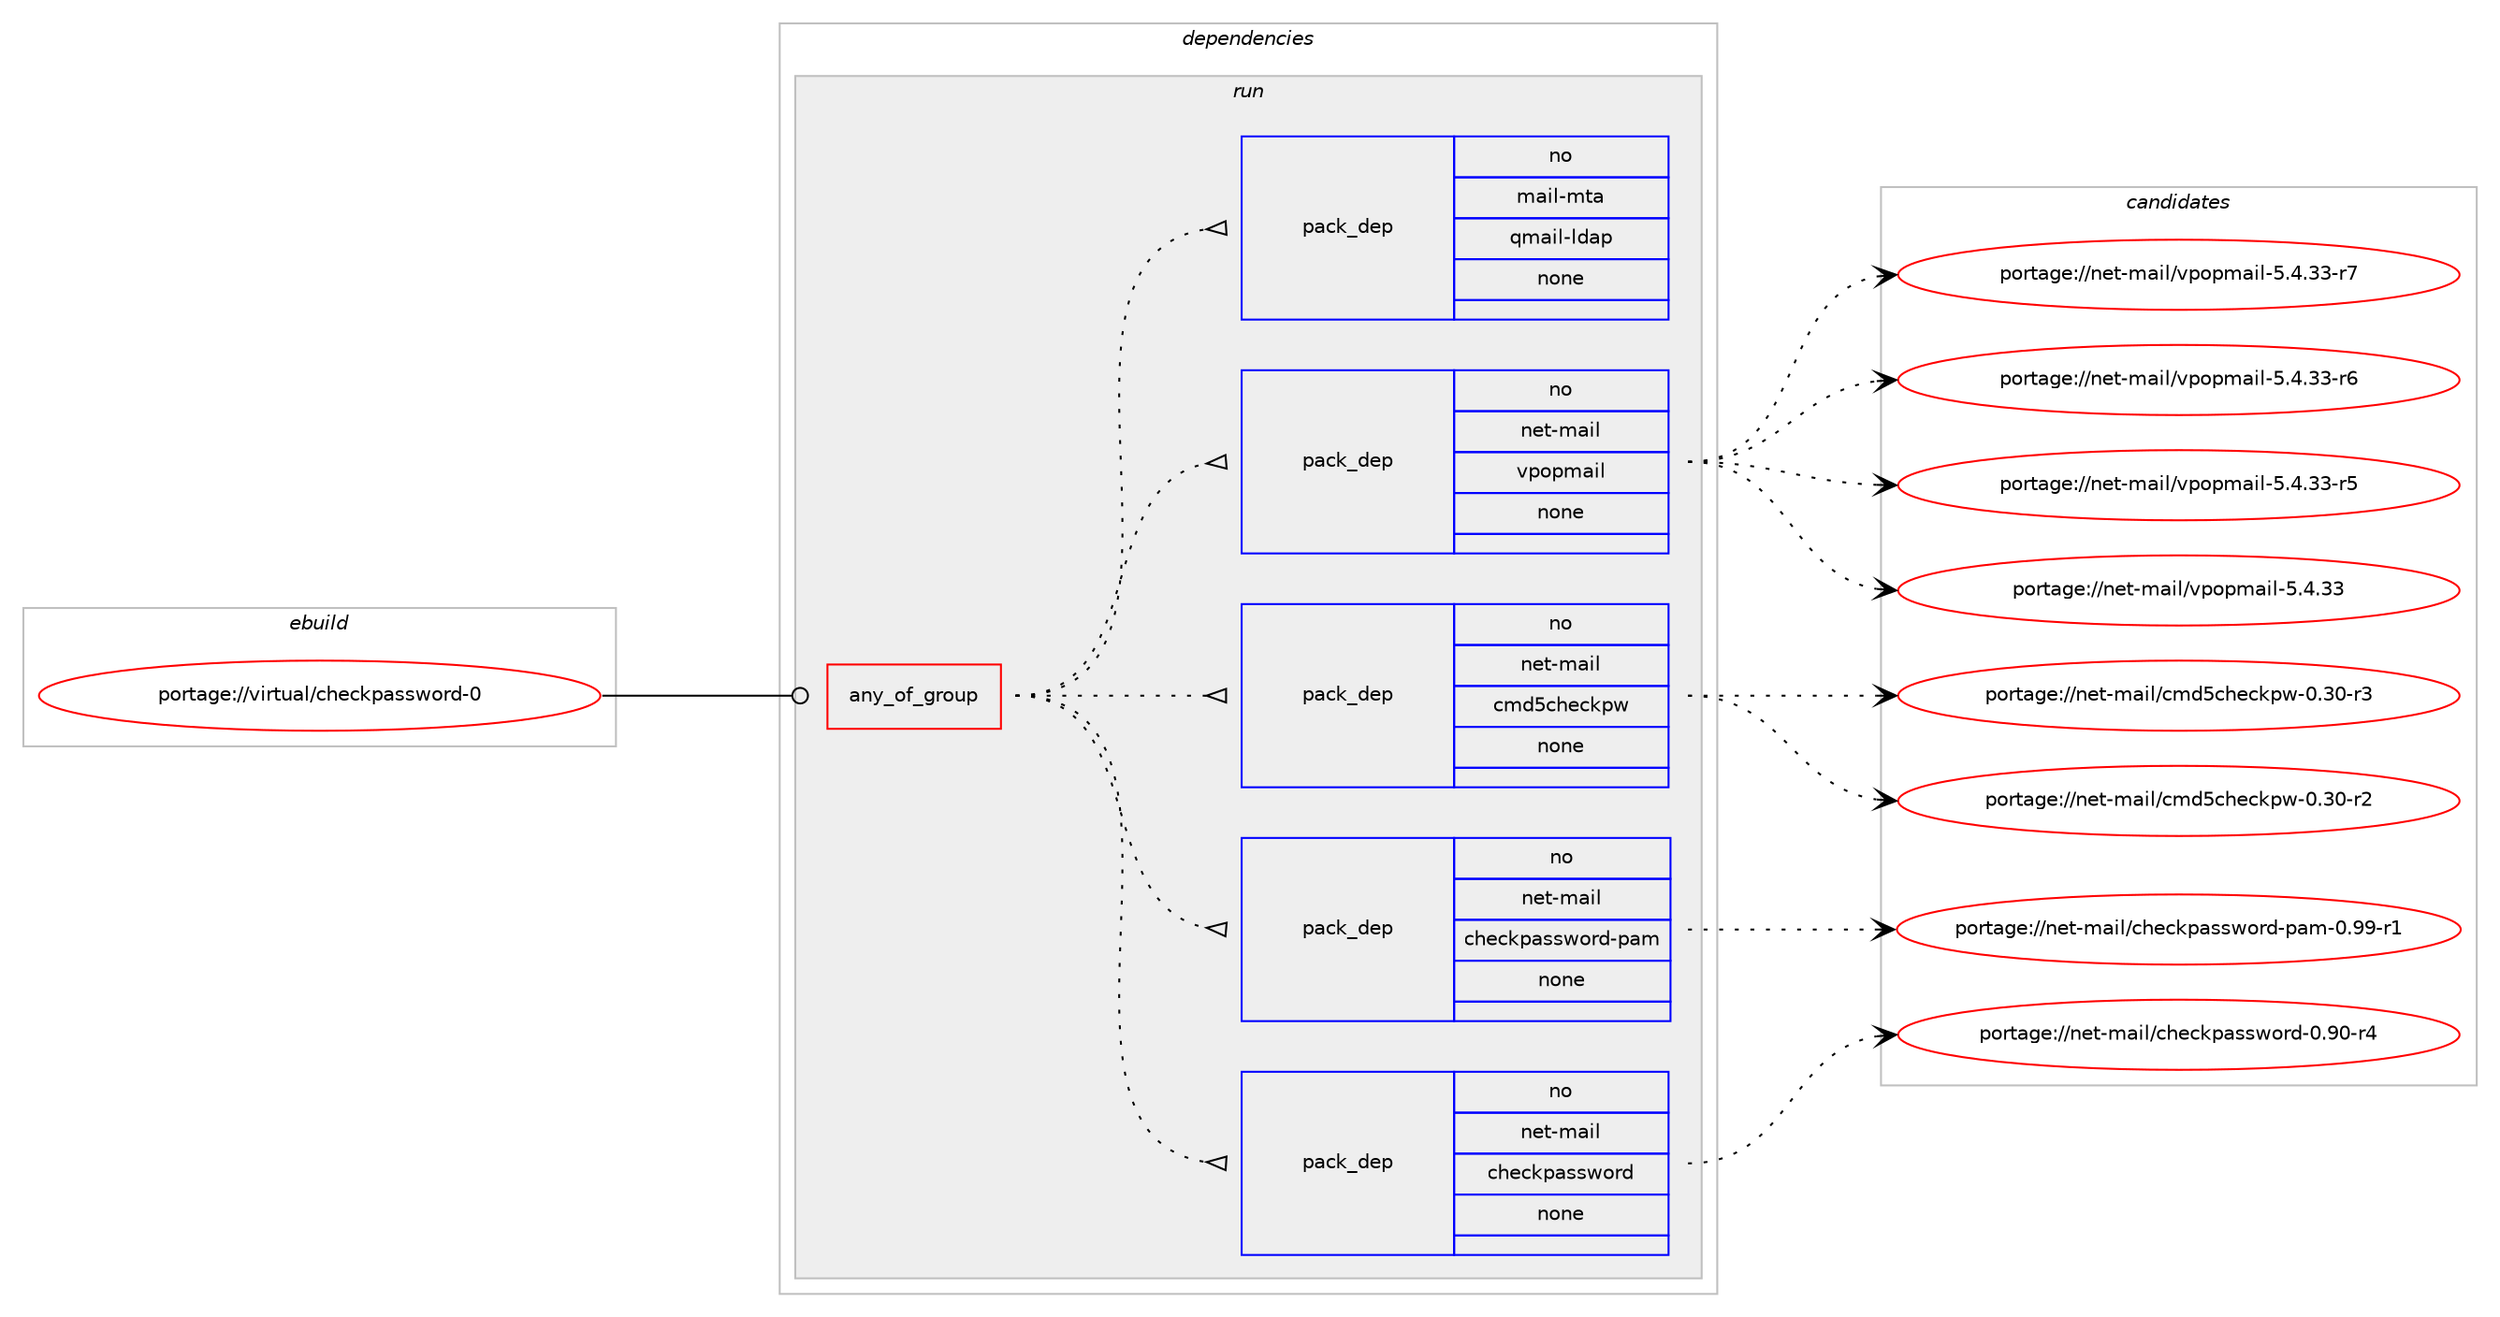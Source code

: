 digraph prolog {

# *************
# Graph options
# *************

newrank=true;
concentrate=true;
compound=true;
graph [rankdir=LR,fontname=Helvetica,fontsize=10,ranksep=1.5];#, ranksep=2.5, nodesep=0.2];
edge  [arrowhead=vee];
node  [fontname=Helvetica,fontsize=10];

# **********
# The ebuild
# **********

subgraph cluster_leftcol {
color=gray;
rank=same;
label=<<i>ebuild</i>>;
id [label="portage://virtual/checkpassword-0", color=red, width=4, href="../virtual/checkpassword-0.svg"];
}

# ****************
# The dependencies
# ****************

subgraph cluster_midcol {
color=gray;
label=<<i>dependencies</i>>;
subgraph cluster_compile {
fillcolor="#eeeeee";
style=filled;
label=<<i>compile</i>>;
}
subgraph cluster_compileandrun {
fillcolor="#eeeeee";
style=filled;
label=<<i>compile and run</i>>;
}
subgraph cluster_run {
fillcolor="#eeeeee";
style=filled;
label=<<i>run</i>>;
subgraph any620 {
dependency24563 [label=<<TABLE BORDER="0" CELLBORDER="1" CELLSPACING="0" CELLPADDING="4"><TR><TD CELLPADDING="10">any_of_group</TD></TR></TABLE>>, shape=none, color=red];subgraph pack19963 {
dependency24564 [label=<<TABLE BORDER="0" CELLBORDER="1" CELLSPACING="0" CELLPADDING="4" WIDTH="220"><TR><TD ROWSPAN="6" CELLPADDING="30">pack_dep</TD></TR><TR><TD WIDTH="110">no</TD></TR><TR><TD>net-mail</TD></TR><TR><TD>checkpassword</TD></TR><TR><TD>none</TD></TR><TR><TD></TD></TR></TABLE>>, shape=none, color=blue];
}
dependency24563:e -> dependency24564:w [weight=20,style="dotted",arrowhead="oinv"];
subgraph pack19964 {
dependency24565 [label=<<TABLE BORDER="0" CELLBORDER="1" CELLSPACING="0" CELLPADDING="4" WIDTH="220"><TR><TD ROWSPAN="6" CELLPADDING="30">pack_dep</TD></TR><TR><TD WIDTH="110">no</TD></TR><TR><TD>net-mail</TD></TR><TR><TD>checkpassword-pam</TD></TR><TR><TD>none</TD></TR><TR><TD></TD></TR></TABLE>>, shape=none, color=blue];
}
dependency24563:e -> dependency24565:w [weight=20,style="dotted",arrowhead="oinv"];
subgraph pack19965 {
dependency24566 [label=<<TABLE BORDER="0" CELLBORDER="1" CELLSPACING="0" CELLPADDING="4" WIDTH="220"><TR><TD ROWSPAN="6" CELLPADDING="30">pack_dep</TD></TR><TR><TD WIDTH="110">no</TD></TR><TR><TD>net-mail</TD></TR><TR><TD>cmd5checkpw</TD></TR><TR><TD>none</TD></TR><TR><TD></TD></TR></TABLE>>, shape=none, color=blue];
}
dependency24563:e -> dependency24566:w [weight=20,style="dotted",arrowhead="oinv"];
subgraph pack19966 {
dependency24567 [label=<<TABLE BORDER="0" CELLBORDER="1" CELLSPACING="0" CELLPADDING="4" WIDTH="220"><TR><TD ROWSPAN="6" CELLPADDING="30">pack_dep</TD></TR><TR><TD WIDTH="110">no</TD></TR><TR><TD>net-mail</TD></TR><TR><TD>vpopmail</TD></TR><TR><TD>none</TD></TR><TR><TD></TD></TR></TABLE>>, shape=none, color=blue];
}
dependency24563:e -> dependency24567:w [weight=20,style="dotted",arrowhead="oinv"];
subgraph pack19967 {
dependency24568 [label=<<TABLE BORDER="0" CELLBORDER="1" CELLSPACING="0" CELLPADDING="4" WIDTH="220"><TR><TD ROWSPAN="6" CELLPADDING="30">pack_dep</TD></TR><TR><TD WIDTH="110">no</TD></TR><TR><TD>mail-mta</TD></TR><TR><TD>qmail-ldap</TD></TR><TR><TD>none</TD></TR><TR><TD></TD></TR></TABLE>>, shape=none, color=blue];
}
dependency24563:e -> dependency24568:w [weight=20,style="dotted",arrowhead="oinv"];
}
id:e -> dependency24563:w [weight=20,style="solid",arrowhead="odot"];
}
}

# **************
# The candidates
# **************

subgraph cluster_choices {
rank=same;
color=gray;
label=<<i>candidates</i>>;

subgraph choice19963 {
color=black;
nodesep=1;
choice11010111645109971051084799104101991071129711511511911111410045484657484511452 [label="portage://net-mail/checkpassword-0.90-r4", color=red, width=4,href="../net-mail/checkpassword-0.90-r4.svg"];
dependency24564:e -> choice11010111645109971051084799104101991071129711511511911111410045484657484511452:w [style=dotted,weight="100"];
}
subgraph choice19964 {
color=black;
nodesep=1;
choice110101116451099710510847991041019910711297115115119111114100451129710945484657574511449 [label="portage://net-mail/checkpassword-pam-0.99-r1", color=red, width=4,href="../net-mail/checkpassword-pam-0.99-r1.svg"];
dependency24565:e -> choice110101116451099710510847991041019910711297115115119111114100451129710945484657574511449:w [style=dotted,weight="100"];
}
subgraph choice19965 {
color=black;
nodesep=1;
choice1101011164510997105108479910910053991041019910711211945484651484511451 [label="portage://net-mail/cmd5checkpw-0.30-r3", color=red, width=4,href="../net-mail/cmd5checkpw-0.30-r3.svg"];
choice1101011164510997105108479910910053991041019910711211945484651484511450 [label="portage://net-mail/cmd5checkpw-0.30-r2", color=red, width=4,href="../net-mail/cmd5checkpw-0.30-r2.svg"];
dependency24566:e -> choice1101011164510997105108479910910053991041019910711211945484651484511451:w [style=dotted,weight="100"];
dependency24566:e -> choice1101011164510997105108479910910053991041019910711211945484651484511450:w [style=dotted,weight="100"];
}
subgraph choice19966 {
color=black;
nodesep=1;
choice11010111645109971051084711811211111210997105108455346524651514511455 [label="portage://net-mail/vpopmail-5.4.33-r7", color=red, width=4,href="../net-mail/vpopmail-5.4.33-r7.svg"];
choice11010111645109971051084711811211111210997105108455346524651514511454 [label="portage://net-mail/vpopmail-5.4.33-r6", color=red, width=4,href="../net-mail/vpopmail-5.4.33-r6.svg"];
choice11010111645109971051084711811211111210997105108455346524651514511453 [label="portage://net-mail/vpopmail-5.4.33-r5", color=red, width=4,href="../net-mail/vpopmail-5.4.33-r5.svg"];
choice1101011164510997105108471181121111121099710510845534652465151 [label="portage://net-mail/vpopmail-5.4.33", color=red, width=4,href="../net-mail/vpopmail-5.4.33.svg"];
dependency24567:e -> choice11010111645109971051084711811211111210997105108455346524651514511455:w [style=dotted,weight="100"];
dependency24567:e -> choice11010111645109971051084711811211111210997105108455346524651514511454:w [style=dotted,weight="100"];
dependency24567:e -> choice11010111645109971051084711811211111210997105108455346524651514511453:w [style=dotted,weight="100"];
dependency24567:e -> choice1101011164510997105108471181121111121099710510845534652465151:w [style=dotted,weight="100"];
}
subgraph choice19967 {
color=black;
nodesep=1;
}
}

}
